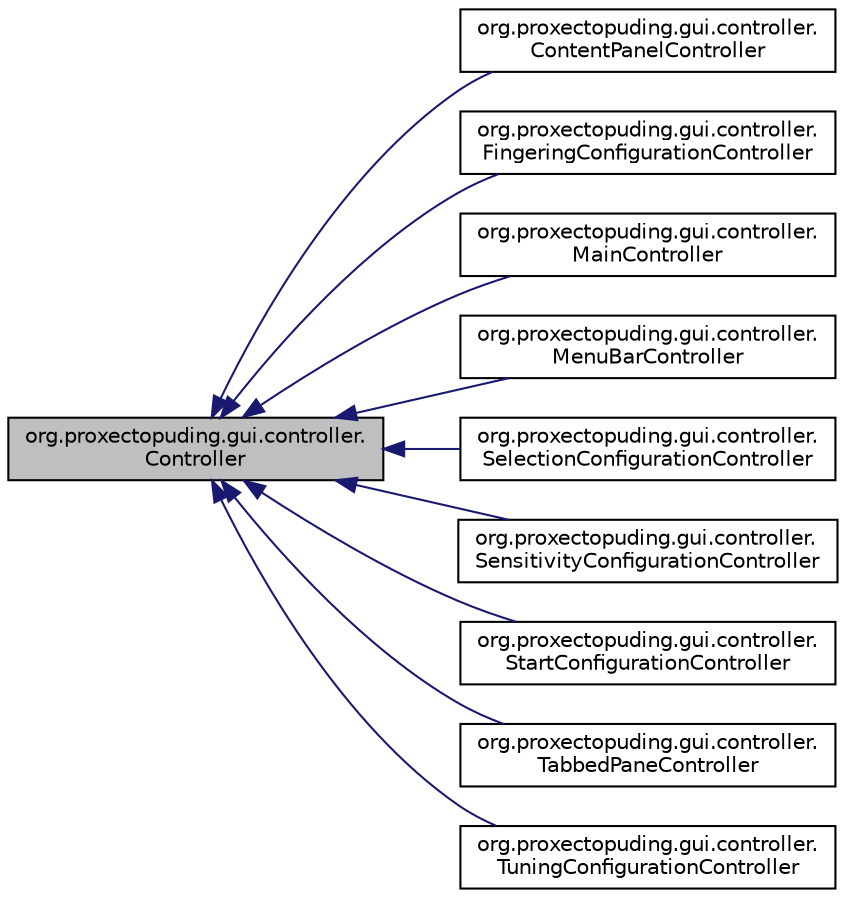 digraph "org.proxectopuding.gui.controller.Controller"
{
  edge [fontname="Helvetica",fontsize="10",labelfontname="Helvetica",labelfontsize="10"];
  node [fontname="Helvetica",fontsize="10",shape=record];
  rankdir="LR";
  Node0 [label="org.proxectopuding.gui.controller.\lController",height=0.2,width=0.4,color="black", fillcolor="grey75", style="filled", fontcolor="black"];
  Node0 -> Node1 [dir="back",color="midnightblue",fontsize="10",style="solid",fontname="Helvetica"];
  Node1 [label="org.proxectopuding.gui.controller.\lContentPanelController",height=0.2,width=0.4,color="black", fillcolor="white", style="filled",URL="$classorg_1_1proxectopuding_1_1gui_1_1controller_1_1ContentPanelController.html"];
  Node0 -> Node2 [dir="back",color="midnightblue",fontsize="10",style="solid",fontname="Helvetica"];
  Node2 [label="org.proxectopuding.gui.controller.\lFingeringConfigurationController",height=0.2,width=0.4,color="black", fillcolor="white", style="filled",URL="$classorg_1_1proxectopuding_1_1gui_1_1controller_1_1FingeringConfigurationController.html"];
  Node0 -> Node3 [dir="back",color="midnightblue",fontsize="10",style="solid",fontname="Helvetica"];
  Node3 [label="org.proxectopuding.gui.controller.\lMainController",height=0.2,width=0.4,color="black", fillcolor="white", style="filled",URL="$classorg_1_1proxectopuding_1_1gui_1_1controller_1_1MainController.html"];
  Node0 -> Node4 [dir="back",color="midnightblue",fontsize="10",style="solid",fontname="Helvetica"];
  Node4 [label="org.proxectopuding.gui.controller.\lMenuBarController",height=0.2,width=0.4,color="black", fillcolor="white", style="filled",URL="$classorg_1_1proxectopuding_1_1gui_1_1controller_1_1MenuBarController.html"];
  Node0 -> Node5 [dir="back",color="midnightblue",fontsize="10",style="solid",fontname="Helvetica"];
  Node5 [label="org.proxectopuding.gui.controller.\lSelectionConfigurationController",height=0.2,width=0.4,color="black", fillcolor="white", style="filled",URL="$classorg_1_1proxectopuding_1_1gui_1_1controller_1_1SelectionConfigurationController.html"];
  Node0 -> Node6 [dir="back",color="midnightblue",fontsize="10",style="solid",fontname="Helvetica"];
  Node6 [label="org.proxectopuding.gui.controller.\lSensitivityConfigurationController",height=0.2,width=0.4,color="black", fillcolor="white", style="filled",URL="$classorg_1_1proxectopuding_1_1gui_1_1controller_1_1SensitivityConfigurationController.html"];
  Node0 -> Node7 [dir="back",color="midnightblue",fontsize="10",style="solid",fontname="Helvetica"];
  Node7 [label="org.proxectopuding.gui.controller.\lStartConfigurationController",height=0.2,width=0.4,color="black", fillcolor="white", style="filled",URL="$classorg_1_1proxectopuding_1_1gui_1_1controller_1_1StartConfigurationController.html"];
  Node0 -> Node8 [dir="back",color="midnightblue",fontsize="10",style="solid",fontname="Helvetica"];
  Node8 [label="org.proxectopuding.gui.controller.\lTabbedPaneController",height=0.2,width=0.4,color="black", fillcolor="white", style="filled",URL="$classorg_1_1proxectopuding_1_1gui_1_1controller_1_1TabbedPaneController.html"];
  Node0 -> Node9 [dir="back",color="midnightblue",fontsize="10",style="solid",fontname="Helvetica"];
  Node9 [label="org.proxectopuding.gui.controller.\lTuningConfigurationController",height=0.2,width=0.4,color="black", fillcolor="white", style="filled",URL="$classorg_1_1proxectopuding_1_1gui_1_1controller_1_1TuningConfigurationController.html"];
}
